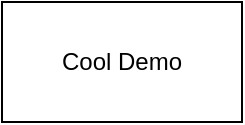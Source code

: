 <mxfile version="19.0.3" type="device"><diagram id="d9X-0nunHIjRHAJ4YDzT" name="Seite-1"><mxGraphModel dx="1422" dy="865" grid="1" gridSize="10" guides="1" tooltips="1" connect="1" arrows="1" fold="1" page="1" pageScale="1" pageWidth="827" pageHeight="1169" math="0" shadow="0"><root><mxCell id="0"/><mxCell id="1" parent="0"/><mxCell id="I4cT1iGw3iOJbCSpYjhU-1" value="Cool Demo" style="rounded=0;whiteSpace=wrap;html=1;" vertex="1" parent="1"><mxGeometry x="350" y="410" width="120" height="60" as="geometry"/></mxCell></root></mxGraphModel></diagram></mxfile>
